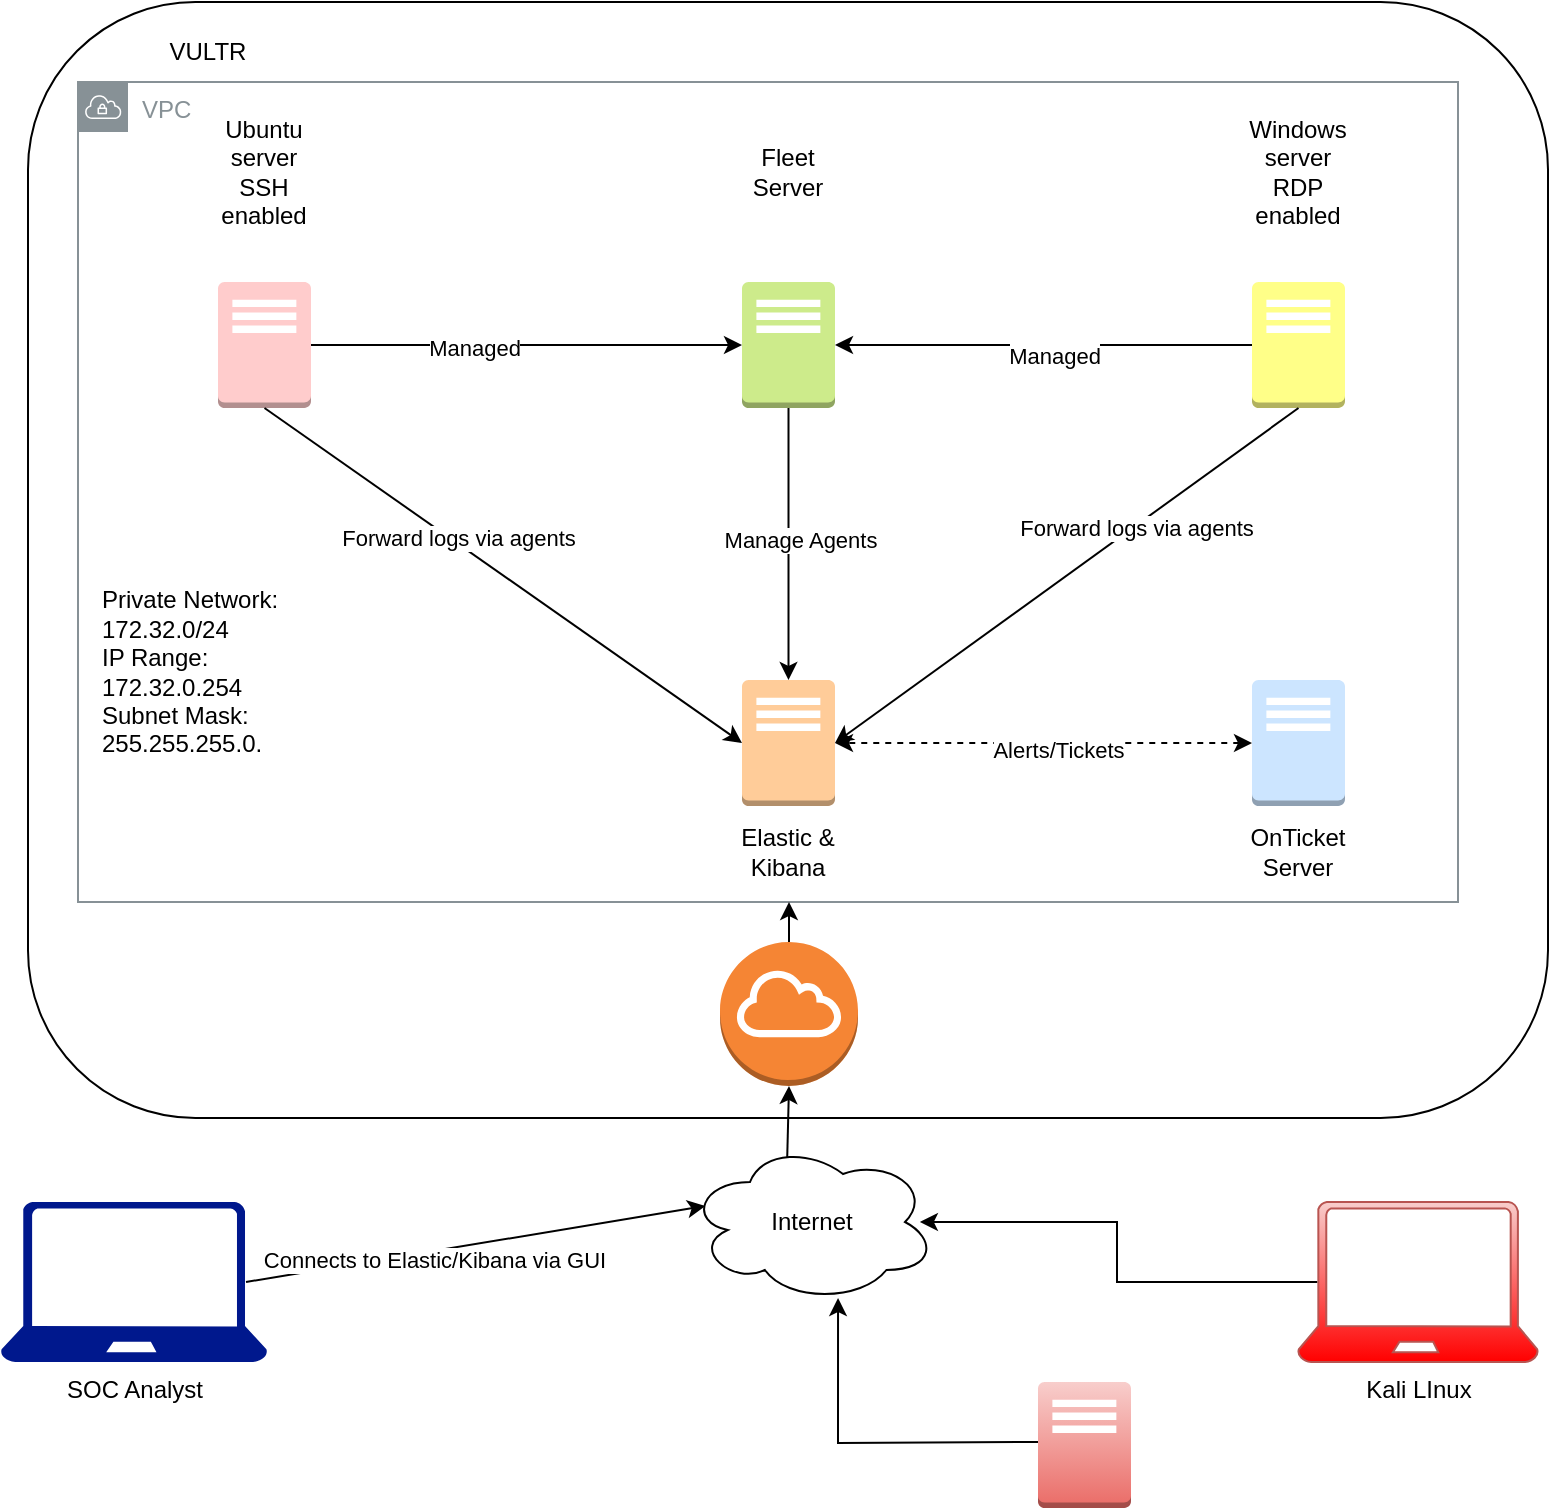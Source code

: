 <mxfile version="24.7.17">
  <diagram name="Page-1" id="H5CIHULa0UfHKtkcHchE">
    <mxGraphModel dx="1203" dy="819" grid="1" gridSize="10" guides="1" tooltips="1" connect="1" arrows="1" fold="1" page="1" pageScale="1" pageWidth="850" pageHeight="1100" math="0" shadow="0">
      <root>
        <mxCell id="0" />
        <mxCell id="1" parent="0" />
        <mxCell id="LhJG_7B_9xfO0NoJyH6I-1" value="" style="rounded=1;whiteSpace=wrap;html=1;" parent="1" vertex="1">
          <mxGeometry x="45" y="40" width="760" height="558" as="geometry" />
        </mxCell>
        <mxCell id="LhJG_7B_9xfO0NoJyH6I-11" value="VPC" style="outlineConnect=0;gradientColor=none;html=1;whiteSpace=wrap;fontSize=12;fontStyle=0;shape=mxgraph.aws4.group;grIcon=mxgraph.aws4.group_vpc;strokeColor=#879196;fillColor=none;verticalAlign=top;align=left;spacingLeft=30;fontColor=#879196;dashed=0;" parent="1" vertex="1">
          <mxGeometry x="70" y="80" width="690" height="410" as="geometry" />
        </mxCell>
        <mxCell id="LhJG_7B_9xfO0NoJyH6I-19" style="rounded=0;orthogonalLoop=1;jettySize=auto;html=1;exitX=0.92;exitY=0.5;exitDx=0;exitDy=0;exitPerimeter=0;entryX=0.07;entryY=0.4;entryDx=0;entryDy=0;entryPerimeter=0;" parent="1" source="LhJG_7B_9xfO0NoJyH6I-8" target="LhJG_7B_9xfO0NoJyH6I-13" edge="1">
          <mxGeometry relative="1" as="geometry">
            <mxPoint x="240" y="600" as="targetPoint" />
          </mxGeometry>
        </mxCell>
        <mxCell id="cRs-cKiHhYn2Wn1rSrkZ-1" value="Connects to Elastic/Kibana via GUI" style="edgeLabel;html=1;align=center;verticalAlign=middle;resizable=0;points=[];" vertex="1" connectable="0" parent="LhJG_7B_9xfO0NoJyH6I-19">
          <mxGeometry x="-0.186" y="-4" relative="1" as="geometry">
            <mxPoint as="offset" />
          </mxGeometry>
        </mxCell>
        <mxCell id="LhJG_7B_9xfO0NoJyH6I-8" value="SOC Analyst" style="sketch=0;aspect=fixed;pointerEvents=1;shadow=0;dashed=0;html=1;strokeColor=none;labelPosition=center;verticalLabelPosition=bottom;verticalAlign=top;align=center;fillColor=#00188D;shape=mxgraph.azure.laptop" parent="1" vertex="1">
          <mxGeometry x="31.34" y="640" width="133.33" height="80" as="geometry" />
        </mxCell>
        <mxCell id="LhJG_7B_9xfO0NoJyH6I-9" value="Kali LInux" style="verticalLabelPosition=bottom;html=1;verticalAlign=top;align=center;strokeColor=#b85450;fillColor=#f8cecc;shape=mxgraph.azure.laptop;pointerEvents=1;gradientColor=#FF0000;" parent="1" vertex="1">
          <mxGeometry x="680" y="640" width="120" height="80" as="geometry" />
        </mxCell>
        <mxCell id="LhJG_7B_9xfO0NoJyH6I-23" style="edgeStyle=orthogonalEdgeStyle;rounded=0;orthogonalLoop=1;jettySize=auto;html=1;exitX=0.5;exitY=0;exitDx=0;exitDy=0;exitPerimeter=0;" parent="1" source="LhJG_7B_9xfO0NoJyH6I-12" target="LhJG_7B_9xfO0NoJyH6I-11" edge="1">
          <mxGeometry relative="1" as="geometry">
            <Array as="points">
              <mxPoint x="430" y="490" />
              <mxPoint x="430" y="490" />
            </Array>
          </mxGeometry>
        </mxCell>
        <mxCell id="LhJG_7B_9xfO0NoJyH6I-12" value="" style="outlineConnect=0;dashed=0;verticalLabelPosition=bottom;verticalAlign=top;align=center;html=1;shape=mxgraph.aws3.internet_gateway;fillColor=#F58534;gradientColor=none;" parent="1" vertex="1">
          <mxGeometry x="391" y="510" width="69" height="72" as="geometry" />
        </mxCell>
        <mxCell id="LhJG_7B_9xfO0NoJyH6I-13" value="Internet" style="ellipse;shape=cloud;whiteSpace=wrap;html=1;" parent="1" vertex="1">
          <mxGeometry x="375" y="610" width="124" height="80" as="geometry" />
        </mxCell>
        <mxCell id="LhJG_7B_9xfO0NoJyH6I-16" style="edgeStyle=orthogonalEdgeStyle;rounded=0;orthogonalLoop=1;jettySize=auto;html=1;exitX=0.08;exitY=0.5;exitDx=0;exitDy=0;exitPerimeter=0;entryX=0.935;entryY=0.5;entryDx=0;entryDy=0;entryPerimeter=0;" parent="1" source="LhJG_7B_9xfO0NoJyH6I-9" target="LhJG_7B_9xfO0NoJyH6I-13" edge="1">
          <mxGeometry relative="1" as="geometry" />
        </mxCell>
        <mxCell id="LhJG_7B_9xfO0NoJyH6I-17" style="edgeStyle=orthogonalEdgeStyle;rounded=0;orthogonalLoop=1;jettySize=auto;html=1;exitX=0;exitY=0.5;exitDx=0;exitDy=0;entryX=0.605;entryY=0.975;entryDx=0;entryDy=0;entryPerimeter=0;" parent="1" target="LhJG_7B_9xfO0NoJyH6I-13" edge="1">
          <mxGeometry relative="1" as="geometry">
            <mxPoint x="550" y="760" as="sourcePoint" />
          </mxGeometry>
        </mxCell>
        <mxCell id="LhJG_7B_9xfO0NoJyH6I-22" style="edgeStyle=orthogonalEdgeStyle;rounded=0;orthogonalLoop=1;jettySize=auto;html=1;exitX=0.4;exitY=0.1;exitDx=0;exitDy=0;exitPerimeter=0;entryX=0.5;entryY=1;entryDx=0;entryDy=0;entryPerimeter=0;" parent="1" source="LhJG_7B_9xfO0NoJyH6I-13" target="LhJG_7B_9xfO0NoJyH6I-12" edge="1">
          <mxGeometry relative="1" as="geometry" />
        </mxCell>
        <mxCell id="LhJG_7B_9xfO0NoJyH6I-27" value="VULTR" style="text;html=1;align=center;verticalAlign=middle;whiteSpace=wrap;rounded=0;" parent="1" vertex="1">
          <mxGeometry x="104.67" y="50" width="60" height="30" as="geometry" />
        </mxCell>
        <mxCell id="LhJG_7B_9xfO0NoJyH6I-30" value="Elastic &amp;amp; Kibana" style="text;html=1;align=center;verticalAlign=middle;whiteSpace=wrap;rounded=0;" parent="1" vertex="1">
          <mxGeometry x="395" y="450" width="60" height="30" as="geometry" />
        </mxCell>
        <mxCell id="LhJG_7B_9xfO0NoJyH6I-33" value="" style="outlineConnect=0;dashed=0;verticalLabelPosition=bottom;verticalAlign=top;align=center;html=1;shape=mxgraph.aws3.traditional_server;fillColor=#cce5ff;strokeColor=#36393d;" parent="1" vertex="1">
          <mxGeometry x="657" y="379" width="46.5" height="63" as="geometry" />
        </mxCell>
        <mxCell id="LhJG_7B_9xfO0NoJyH6I-34" value="" style="outlineConnect=0;dashed=0;verticalLabelPosition=bottom;verticalAlign=top;align=center;html=1;shape=mxgraph.aws3.traditional_server;fillColor=#ffcc99;strokeColor=#36393d;" parent="1" vertex="1">
          <mxGeometry x="402" y="379" width="46.5" height="63" as="geometry" />
        </mxCell>
        <mxCell id="LhJG_7B_9xfO0NoJyH6I-35" value="" style="outlineConnect=0;dashed=0;verticalLabelPosition=bottom;verticalAlign=top;align=center;html=1;shape=mxgraph.aws3.traditional_server;fillColor=#cdeb8b;strokeColor=#36393d;" parent="1" vertex="1">
          <mxGeometry x="402" y="180" width="46.5" height="63" as="geometry" />
        </mxCell>
        <mxCell id="LhJG_7B_9xfO0NoJyH6I-36" value="" style="outlineConnect=0;dashed=0;verticalLabelPosition=bottom;verticalAlign=top;align=center;html=1;shape=mxgraph.aws3.traditional_server;fillColor=#ffff88;strokeColor=#36393d;" parent="1" vertex="1">
          <mxGeometry x="657" y="180" width="46.5" height="63" as="geometry" />
        </mxCell>
        <mxCell id="LhJG_7B_9xfO0NoJyH6I-37" value="" style="outlineConnect=0;dashed=0;verticalLabelPosition=bottom;verticalAlign=top;align=center;html=1;shape=mxgraph.aws3.traditional_server;fillColor=#ffcccc;strokeColor=#36393d;" parent="1" vertex="1">
          <mxGeometry x="140" y="180" width="46.5" height="63" as="geometry" />
        </mxCell>
        <mxCell id="LhJG_7B_9xfO0NoJyH6I-38" value="" style="outlineConnect=0;dashed=0;verticalLabelPosition=bottom;verticalAlign=top;align=center;html=1;shape=mxgraph.aws3.traditional_server;fillColor=#f8cecc;strokeColor=#b85450;gradientColor=#ea6b66;" parent="1" vertex="1">
          <mxGeometry x="550" y="730" width="46.5" height="63" as="geometry" />
        </mxCell>
        <mxCell id="LhJG_7B_9xfO0NoJyH6I-39" style="edgeStyle=orthogonalEdgeStyle;rounded=0;orthogonalLoop=1;jettySize=auto;html=1;exitX=0.5;exitY=1;exitDx=0;exitDy=0;exitPerimeter=0;entryX=0.5;entryY=0;entryDx=0;entryDy=0;entryPerimeter=0;" parent="1" source="LhJG_7B_9xfO0NoJyH6I-35" target="LhJG_7B_9xfO0NoJyH6I-34" edge="1">
          <mxGeometry relative="1" as="geometry" />
        </mxCell>
        <mxCell id="LhJG_7B_9xfO0NoJyH6I-59" value="Manage Agents" style="edgeLabel;html=1;align=center;verticalAlign=middle;resizable=0;points=[];" parent="LhJG_7B_9xfO0NoJyH6I-39" vertex="1" connectable="0">
          <mxGeometry x="-0.029" y="5" relative="1" as="geometry">
            <mxPoint as="offset" />
          </mxGeometry>
        </mxCell>
        <mxCell id="LhJG_7B_9xfO0NoJyH6I-40" style="rounded=0;orthogonalLoop=1;jettySize=auto;html=1;exitX=0.5;exitY=1;exitDx=0;exitDy=0;exitPerimeter=0;entryX=0;entryY=0.5;entryDx=0;entryDy=0;entryPerimeter=0;" parent="1" source="LhJG_7B_9xfO0NoJyH6I-37" target="LhJG_7B_9xfO0NoJyH6I-34" edge="1">
          <mxGeometry relative="1" as="geometry" />
        </mxCell>
        <mxCell id="LhJG_7B_9xfO0NoJyH6I-60" value="Forward logs via agents" style="edgeLabel;html=1;align=center;verticalAlign=middle;resizable=0;points=[];" parent="LhJG_7B_9xfO0NoJyH6I-40" vertex="1" connectable="0">
          <mxGeometry x="-0.201" y="2" relative="1" as="geometry">
            <mxPoint y="-1" as="offset" />
          </mxGeometry>
        </mxCell>
        <mxCell id="LhJG_7B_9xfO0NoJyH6I-41" style="rounded=0;orthogonalLoop=1;jettySize=auto;html=1;exitX=0.5;exitY=1;exitDx=0;exitDy=0;exitPerimeter=0;entryX=1;entryY=0.5;entryDx=0;entryDy=0;entryPerimeter=0;" parent="1" source="LhJG_7B_9xfO0NoJyH6I-36" target="LhJG_7B_9xfO0NoJyH6I-34" edge="1">
          <mxGeometry relative="1" as="geometry" />
        </mxCell>
        <mxCell id="LhJG_7B_9xfO0NoJyH6I-61" value="Forward logs via agents" style="edgeLabel;html=1;align=center;verticalAlign=middle;resizable=0;points=[];" parent="LhJG_7B_9xfO0NoJyH6I-41" vertex="1" connectable="0">
          <mxGeometry x="-0.294" y="1" relative="1" as="geometry">
            <mxPoint as="offset" />
          </mxGeometry>
        </mxCell>
        <mxCell id="LhJG_7B_9xfO0NoJyH6I-47" style="edgeStyle=orthogonalEdgeStyle;rounded=0;orthogonalLoop=1;jettySize=auto;html=1;exitX=0;exitY=0.5;exitDx=0;exitDy=0;exitPerimeter=0;entryX=1;entryY=0.5;entryDx=0;entryDy=0;entryPerimeter=0;dashed=1;endArrow=classic;endFill=1;startArrow=classic;startFill=1;" parent="1" source="LhJG_7B_9xfO0NoJyH6I-33" target="LhJG_7B_9xfO0NoJyH6I-34" edge="1">
          <mxGeometry relative="1" as="geometry" />
        </mxCell>
        <mxCell id="LhJG_7B_9xfO0NoJyH6I-56" value="Alerts/Tickets" style="edgeLabel;html=1;align=center;verticalAlign=middle;resizable=0;points=[];" parent="LhJG_7B_9xfO0NoJyH6I-47" vertex="1" connectable="0">
          <mxGeometry x="-0.07" y="3" relative="1" as="geometry">
            <mxPoint as="offset" />
          </mxGeometry>
        </mxCell>
        <mxCell id="LhJG_7B_9xfO0NoJyH6I-48" value="Ubuntu server SSH enabled" style="text;html=1;align=center;verticalAlign=middle;whiteSpace=wrap;rounded=0;" parent="1" vertex="1">
          <mxGeometry x="133.25" y="110" width="60" height="30" as="geometry" />
        </mxCell>
        <mxCell id="LhJG_7B_9xfO0NoJyH6I-49" value="Fleet Server" style="text;html=1;align=center;verticalAlign=middle;whiteSpace=wrap;rounded=0;" parent="1" vertex="1">
          <mxGeometry x="395" y="110" width="60" height="30" as="geometry" />
        </mxCell>
        <mxCell id="LhJG_7B_9xfO0NoJyH6I-50" value="Windows server RDP enabled" style="text;html=1;align=center;verticalAlign=middle;whiteSpace=wrap;rounded=0;" parent="1" vertex="1">
          <mxGeometry x="650.25" y="110" width="60" height="30" as="geometry" />
        </mxCell>
        <mxCell id="LhJG_7B_9xfO0NoJyH6I-51" style="edgeStyle=orthogonalEdgeStyle;rounded=0;orthogonalLoop=1;jettySize=auto;html=1;exitX=1;exitY=0.5;exitDx=0;exitDy=0;exitPerimeter=0;entryX=0;entryY=0.5;entryDx=0;entryDy=0;entryPerimeter=0;" parent="1" source="LhJG_7B_9xfO0NoJyH6I-37" target="LhJG_7B_9xfO0NoJyH6I-35" edge="1">
          <mxGeometry relative="1" as="geometry" />
        </mxCell>
        <mxCell id="LhJG_7B_9xfO0NoJyH6I-57" value="Managed" style="edgeLabel;html=1;align=center;verticalAlign=middle;resizable=0;points=[];" parent="LhJG_7B_9xfO0NoJyH6I-51" vertex="1" connectable="0">
          <mxGeometry x="-0.244" relative="1" as="geometry">
            <mxPoint y="1" as="offset" />
          </mxGeometry>
        </mxCell>
        <mxCell id="LhJG_7B_9xfO0NoJyH6I-52" style="edgeStyle=orthogonalEdgeStyle;rounded=0;orthogonalLoop=1;jettySize=auto;html=1;exitX=0;exitY=0.5;exitDx=0;exitDy=0;exitPerimeter=0;entryX=1;entryY=0.5;entryDx=0;entryDy=0;entryPerimeter=0;" parent="1" source="LhJG_7B_9xfO0NoJyH6I-36" target="LhJG_7B_9xfO0NoJyH6I-35" edge="1">
          <mxGeometry relative="1" as="geometry" />
        </mxCell>
        <mxCell id="LhJG_7B_9xfO0NoJyH6I-58" value="Managed" style="edgeLabel;html=1;align=center;verticalAlign=middle;resizable=0;points=[];" parent="LhJG_7B_9xfO0NoJyH6I-52" vertex="1" connectable="0">
          <mxGeometry x="-0.05" y="5" relative="1" as="geometry">
            <mxPoint as="offset" />
          </mxGeometry>
        </mxCell>
        <mxCell id="LhJG_7B_9xfO0NoJyH6I-53" value="OnTicket Server" style="text;html=1;align=center;verticalAlign=middle;whiteSpace=wrap;rounded=0;" parent="1" vertex="1">
          <mxGeometry x="650" y="450" width="60" height="30" as="geometry" />
        </mxCell>
        <mxCell id="1WzqkuWj_8uISui3xzmY-1" value="Private Network: 172.32.0/24&lt;br&gt;IP Range: 172.32.0.254&lt;br&gt;&lt;div style=&quot;&quot;&gt;&lt;span style=&quot;background-color: initial;&quot;&gt;Subnet Mask: 255.255.255.0.&lt;/span&gt;&lt;/div&gt;" style="text;html=1;align=left;verticalAlign=middle;whiteSpace=wrap;rounded=0;" parent="1" vertex="1">
          <mxGeometry x="80" y="360" width="100" height="30" as="geometry" />
        </mxCell>
      </root>
    </mxGraphModel>
  </diagram>
</mxfile>
